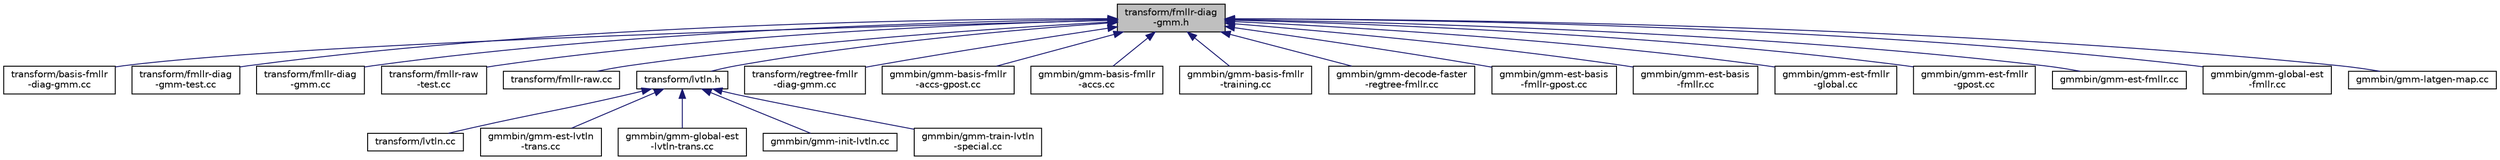 digraph "transform/fmllr-diag-gmm.h"
{
  edge [fontname="Helvetica",fontsize="10",labelfontname="Helvetica",labelfontsize="10"];
  node [fontname="Helvetica",fontsize="10",shape=record];
  Node75 [label="transform/fmllr-diag\l-gmm.h",height=0.2,width=0.4,color="black", fillcolor="grey75", style="filled", fontcolor="black"];
  Node75 -> Node76 [dir="back",color="midnightblue",fontsize="10",style="solid",fontname="Helvetica"];
  Node76 [label="transform/basis-fmllr\l-diag-gmm.cc",height=0.2,width=0.4,color="black", fillcolor="white", style="filled",URL="$basis-fmllr-diag-gmm_8cc.html"];
  Node75 -> Node77 [dir="back",color="midnightblue",fontsize="10",style="solid",fontname="Helvetica"];
  Node77 [label="transform/fmllr-diag\l-gmm-test.cc",height=0.2,width=0.4,color="black", fillcolor="white", style="filled",URL="$fmllr-diag-gmm-test_8cc.html"];
  Node75 -> Node78 [dir="back",color="midnightblue",fontsize="10",style="solid",fontname="Helvetica"];
  Node78 [label="transform/fmllr-diag\l-gmm.cc",height=0.2,width=0.4,color="black", fillcolor="white", style="filled",URL="$fmllr-diag-gmm_8cc.html"];
  Node75 -> Node79 [dir="back",color="midnightblue",fontsize="10",style="solid",fontname="Helvetica"];
  Node79 [label="transform/fmllr-raw\l-test.cc",height=0.2,width=0.4,color="black", fillcolor="white", style="filled",URL="$fmllr-raw-test_8cc.html"];
  Node75 -> Node80 [dir="back",color="midnightblue",fontsize="10",style="solid",fontname="Helvetica"];
  Node80 [label="transform/fmllr-raw.cc",height=0.2,width=0.4,color="black", fillcolor="white", style="filled",URL="$fmllr-raw_8cc.html"];
  Node75 -> Node81 [dir="back",color="midnightblue",fontsize="10",style="solid",fontname="Helvetica"];
  Node81 [label="transform/lvtln.h",height=0.2,width=0.4,color="black", fillcolor="white", style="filled",URL="$lvtln_8h.html"];
  Node81 -> Node82 [dir="back",color="midnightblue",fontsize="10",style="solid",fontname="Helvetica"];
  Node82 [label="transform/lvtln.cc",height=0.2,width=0.4,color="black", fillcolor="white", style="filled",URL="$lvtln_8cc.html"];
  Node81 -> Node83 [dir="back",color="midnightblue",fontsize="10",style="solid",fontname="Helvetica"];
  Node83 [label="gmmbin/gmm-est-lvtln\l-trans.cc",height=0.2,width=0.4,color="black", fillcolor="white", style="filled",URL="$gmm-est-lvtln-trans_8cc.html"];
  Node81 -> Node84 [dir="back",color="midnightblue",fontsize="10",style="solid",fontname="Helvetica"];
  Node84 [label="gmmbin/gmm-global-est\l-lvtln-trans.cc",height=0.2,width=0.4,color="black", fillcolor="white", style="filled",URL="$gmm-global-est-lvtln-trans_8cc.html"];
  Node81 -> Node85 [dir="back",color="midnightblue",fontsize="10",style="solid",fontname="Helvetica"];
  Node85 [label="gmmbin/gmm-init-lvtln.cc",height=0.2,width=0.4,color="black", fillcolor="white", style="filled",URL="$gmm-init-lvtln_8cc.html"];
  Node81 -> Node86 [dir="back",color="midnightblue",fontsize="10",style="solid",fontname="Helvetica"];
  Node86 [label="gmmbin/gmm-train-lvtln\l-special.cc",height=0.2,width=0.4,color="black", fillcolor="white", style="filled",URL="$gmm-train-lvtln-special_8cc.html"];
  Node75 -> Node87 [dir="back",color="midnightblue",fontsize="10",style="solid",fontname="Helvetica"];
  Node87 [label="transform/regtree-fmllr\l-diag-gmm.cc",height=0.2,width=0.4,color="black", fillcolor="white", style="filled",URL="$regtree-fmllr-diag-gmm_8cc.html"];
  Node75 -> Node88 [dir="back",color="midnightblue",fontsize="10",style="solid",fontname="Helvetica"];
  Node88 [label="gmmbin/gmm-basis-fmllr\l-accs-gpost.cc",height=0.2,width=0.4,color="black", fillcolor="white", style="filled",URL="$gmm-basis-fmllr-accs-gpost_8cc.html"];
  Node75 -> Node89 [dir="back",color="midnightblue",fontsize="10",style="solid",fontname="Helvetica"];
  Node89 [label="gmmbin/gmm-basis-fmllr\l-accs.cc",height=0.2,width=0.4,color="black", fillcolor="white", style="filled",URL="$gmm-basis-fmllr-accs_8cc.html"];
  Node75 -> Node90 [dir="back",color="midnightblue",fontsize="10",style="solid",fontname="Helvetica"];
  Node90 [label="gmmbin/gmm-basis-fmllr\l-training.cc",height=0.2,width=0.4,color="black", fillcolor="white", style="filled",URL="$gmm-basis-fmllr-training_8cc.html"];
  Node75 -> Node91 [dir="back",color="midnightblue",fontsize="10",style="solid",fontname="Helvetica"];
  Node91 [label="gmmbin/gmm-decode-faster\l-regtree-fmllr.cc",height=0.2,width=0.4,color="black", fillcolor="white", style="filled",URL="$gmm-decode-faster-regtree-fmllr_8cc.html"];
  Node75 -> Node92 [dir="back",color="midnightblue",fontsize="10",style="solid",fontname="Helvetica"];
  Node92 [label="gmmbin/gmm-est-basis\l-fmllr-gpost.cc",height=0.2,width=0.4,color="black", fillcolor="white", style="filled",URL="$gmm-est-basis-fmllr-gpost_8cc.html"];
  Node75 -> Node93 [dir="back",color="midnightblue",fontsize="10",style="solid",fontname="Helvetica"];
  Node93 [label="gmmbin/gmm-est-basis\l-fmllr.cc",height=0.2,width=0.4,color="black", fillcolor="white", style="filled",URL="$gmm-est-basis-fmllr_8cc.html"];
  Node75 -> Node94 [dir="back",color="midnightblue",fontsize="10",style="solid",fontname="Helvetica"];
  Node94 [label="gmmbin/gmm-est-fmllr\l-global.cc",height=0.2,width=0.4,color="black", fillcolor="white", style="filled",URL="$gmm-est-fmllr-global_8cc.html"];
  Node75 -> Node95 [dir="back",color="midnightblue",fontsize="10",style="solid",fontname="Helvetica"];
  Node95 [label="gmmbin/gmm-est-fmllr\l-gpost.cc",height=0.2,width=0.4,color="black", fillcolor="white", style="filled",URL="$gmm-est-fmllr-gpost_8cc.html"];
  Node75 -> Node96 [dir="back",color="midnightblue",fontsize="10",style="solid",fontname="Helvetica"];
  Node96 [label="gmmbin/gmm-est-fmllr.cc",height=0.2,width=0.4,color="black", fillcolor="white", style="filled",URL="$gmm-est-fmllr_8cc.html"];
  Node75 -> Node97 [dir="back",color="midnightblue",fontsize="10",style="solid",fontname="Helvetica"];
  Node97 [label="gmmbin/gmm-global-est\l-fmllr.cc",height=0.2,width=0.4,color="black", fillcolor="white", style="filled",URL="$gmm-global-est-fmllr_8cc.html"];
  Node75 -> Node98 [dir="back",color="midnightblue",fontsize="10",style="solid",fontname="Helvetica"];
  Node98 [label="gmmbin/gmm-latgen-map.cc",height=0.2,width=0.4,color="black", fillcolor="white", style="filled",URL="$gmm-latgen-map_8cc.html"];
}

